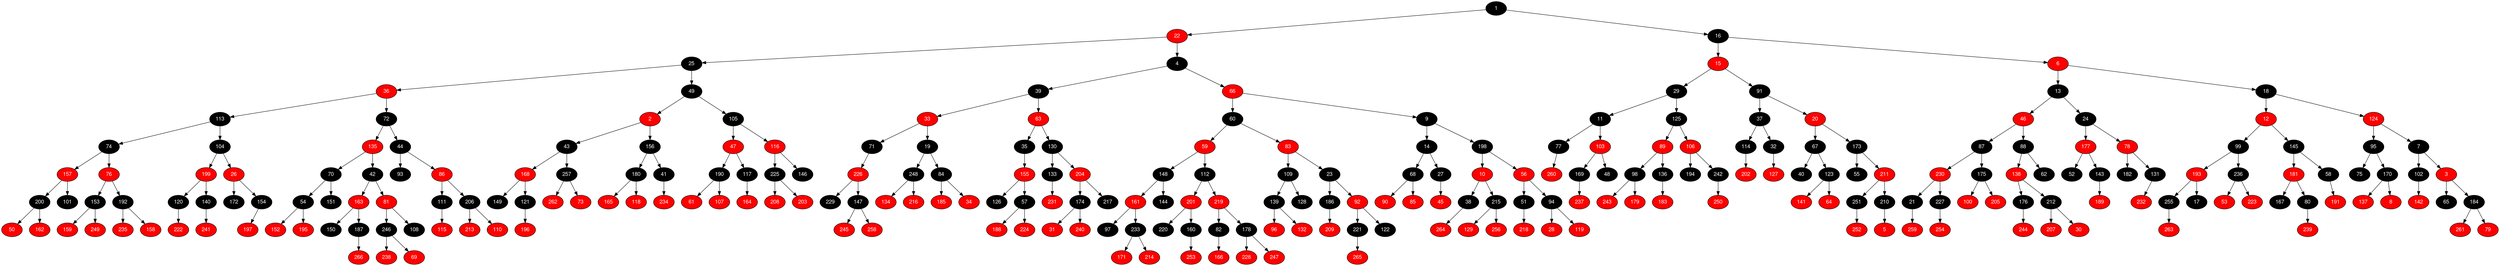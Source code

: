 digraph RB_Teste {
	node [fontname="Helvetica,Arial,sans-serif" style="filled"]
	edge [fontname="Helvetica,Arial,sans-serif" color="black"]

	{
		node [fillcolor=" black" fontcolor=" white"] 1 
		node [fillcolor=" red" fontcolor=" white"] 22 
		node [fillcolor=" black" fontcolor=" white"] 25 
		node [fillcolor=" red" fontcolor=" white"] 36 
		node [fillcolor=" black" fontcolor=" white"] 113 
		node [fillcolor=" black" fontcolor=" white"] 74 
		node [fillcolor=" red" fontcolor=" white"] 157 
		node [fillcolor=" black" fontcolor=" white"] 200 
		node [fillcolor=" red" fontcolor=" white"] 50 
		node [fillcolor=" red" fontcolor=" white"] 162 
		node [fillcolor=" black" fontcolor=" white"] 101 
		node [fillcolor=" red" fontcolor=" white"] 76 
		node [fillcolor=" black" fontcolor=" white"] 153 
		node [fillcolor=" red" fontcolor=" white"] 159 
		node [fillcolor=" red" fontcolor=" white"] 249 
		node [fillcolor=" black" fontcolor=" white"] 192 
		node [fillcolor=" red" fontcolor=" white"] 235 
		node [fillcolor=" red" fontcolor=" white"] 158 
		node [fillcolor=" black" fontcolor=" white"] 104 
		node [fillcolor=" red" fontcolor=" white"] 199 
		node [fillcolor=" black" fontcolor=" white"] 120 
		node [fillcolor=" red" fontcolor=" white"] 222 
		node [fillcolor=" black" fontcolor=" white"] 140 
		node [fillcolor=" red" fontcolor=" white"] 241 
		node [fillcolor=" red" fontcolor=" white"] 26 
		node [fillcolor=" black" fontcolor=" white"] 172 
		node [fillcolor=" black" fontcolor=" white"] 154 
		node [fillcolor=" red" fontcolor=" white"] 197 
		node [fillcolor=" black" fontcolor=" white"] 72 
		node [fillcolor=" red" fontcolor=" white"] 135 
		node [fillcolor=" black" fontcolor=" white"] 70 
		node [fillcolor=" black" fontcolor=" white"] 54 
		node [fillcolor=" red" fontcolor=" white"] 152 
		node [fillcolor=" red" fontcolor=" white"] 195 
		node [fillcolor=" black" fontcolor=" white"] 151 
		node [fillcolor=" black" fontcolor=" white"] 42 
		node [fillcolor=" red" fontcolor=" white"] 163 
		node [fillcolor=" black" fontcolor=" white"] 150 
		node [fillcolor=" black" fontcolor=" white"] 187 
		node [fillcolor=" red" fontcolor=" white"] 266 
		node [fillcolor=" red" fontcolor=" white"] 81 
		node [fillcolor=" black" fontcolor=" white"] 246 
		node [fillcolor=" red" fontcolor=" white"] 238 
		node [fillcolor=" red" fontcolor=" white"] 69 
		node [fillcolor=" black" fontcolor=" white"] 108 
		node [fillcolor=" black" fontcolor=" white"] 44 
		node [fillcolor=" black" fontcolor=" white"] 93 
		node [fillcolor=" red" fontcolor=" white"] 86 
		node [fillcolor=" black" fontcolor=" white"] 111 
		node [fillcolor=" red" fontcolor=" white"] 115 
		node [fillcolor=" black" fontcolor=" white"] 206 
		node [fillcolor=" red" fontcolor=" white"] 213 
		node [fillcolor=" red" fontcolor=" white"] 110 
		node [fillcolor=" black" fontcolor=" white"] 49 
		node [fillcolor=" red" fontcolor=" white"] 2 
		node [fillcolor=" black" fontcolor=" white"] 43 
		node [fillcolor=" red" fontcolor=" white"] 168 
		node [fillcolor=" black" fontcolor=" white"] 149 
		node [fillcolor=" black" fontcolor=" white"] 121 
		node [fillcolor=" red" fontcolor=" white"] 196 
		node [fillcolor=" black" fontcolor=" white"] 257 
		node [fillcolor=" red" fontcolor=" white"] 262 
		node [fillcolor=" red" fontcolor=" white"] 73 
		node [fillcolor=" black" fontcolor=" white"] 156 
		node [fillcolor=" black" fontcolor=" white"] 180 
		node [fillcolor=" red" fontcolor=" white"] 165 
		node [fillcolor=" red" fontcolor=" white"] 118 
		node [fillcolor=" black" fontcolor=" white"] 41 
		node [fillcolor=" red" fontcolor=" white"] 234 
		node [fillcolor=" black" fontcolor=" white"] 105 
		node [fillcolor=" red" fontcolor=" white"] 47 
		node [fillcolor=" black" fontcolor=" white"] 190 
		node [fillcolor=" red" fontcolor=" white"] 61 
		node [fillcolor=" red" fontcolor=" white"] 107 
		node [fillcolor=" black" fontcolor=" white"] 117 
		node [fillcolor=" red" fontcolor=" white"] 164 
		node [fillcolor=" red" fontcolor=" white"] 116 
		node [fillcolor=" black" fontcolor=" white"] 225 
		node [fillcolor=" red" fontcolor=" white"] 208 
		node [fillcolor=" red" fontcolor=" white"] 203 
		node [fillcolor=" black" fontcolor=" white"] 146 
		node [fillcolor=" black" fontcolor=" white"] 4 
		node [fillcolor=" black" fontcolor=" white"] 39 
		node [fillcolor=" red" fontcolor=" white"] 33 
		node [fillcolor=" black" fontcolor=" white"] 71 
		node [fillcolor=" red" fontcolor=" white"] 226 
		node [fillcolor=" black" fontcolor=" white"] 229 
		node [fillcolor=" black" fontcolor=" white"] 147 
		node [fillcolor=" red" fontcolor=" white"] 245 
		node [fillcolor=" red" fontcolor=" white"] 258 
		node [fillcolor=" black" fontcolor=" white"] 19 
		node [fillcolor=" black" fontcolor=" white"] 248 
		node [fillcolor=" red" fontcolor=" white"] 134 
		node [fillcolor=" red" fontcolor=" white"] 216 
		node [fillcolor=" black" fontcolor=" white"] 84 
		node [fillcolor=" red" fontcolor=" white"] 185 
		node [fillcolor=" red" fontcolor=" white"] 34 
		node [fillcolor=" red" fontcolor=" white"] 63 
		node [fillcolor=" black" fontcolor=" white"] 35 
		node [fillcolor=" red" fontcolor=" white"] 155 
		node [fillcolor=" black" fontcolor=" white"] 126 
		node [fillcolor=" black" fontcolor=" white"] 57 
		node [fillcolor=" red" fontcolor=" white"] 188 
		node [fillcolor=" red" fontcolor=" white"] 224 
		node [fillcolor=" black" fontcolor=" white"] 130 
		node [fillcolor=" black" fontcolor=" white"] 133 
		node [fillcolor=" red" fontcolor=" white"] 231 
		node [fillcolor=" red" fontcolor=" white"] 204 
		node [fillcolor=" black" fontcolor=" white"] 174 
		node [fillcolor=" red" fontcolor=" white"] 31 
		node [fillcolor=" red" fontcolor=" white"] 240 
		node [fillcolor=" black" fontcolor=" white"] 217 
		node [fillcolor=" red" fontcolor=" white"] 66 
		node [fillcolor=" black" fontcolor=" white"] 60 
		node [fillcolor=" red" fontcolor=" white"] 59 
		node [fillcolor=" black" fontcolor=" white"] 148 
		node [fillcolor=" red" fontcolor=" white"] 161 
		node [fillcolor=" black" fontcolor=" white"] 97 
		node [fillcolor=" black" fontcolor=" white"] 233 
		node [fillcolor=" red" fontcolor=" white"] 171 
		node [fillcolor=" red" fontcolor=" white"] 214 
		node [fillcolor=" black" fontcolor=" white"] 144 
		node [fillcolor=" black" fontcolor=" white"] 112 
		node [fillcolor=" red" fontcolor=" white"] 201 
		node [fillcolor=" black" fontcolor=" white"] 220 
		node [fillcolor=" black" fontcolor=" white"] 160 
		node [fillcolor=" red" fontcolor=" white"] 253 
		node [fillcolor=" red" fontcolor=" white"] 219 
		node [fillcolor=" black" fontcolor=" white"] 82 
		node [fillcolor=" red" fontcolor=" white"] 166 
		node [fillcolor=" black" fontcolor=" white"] 178 
		node [fillcolor=" red" fontcolor=" white"] 228 
		node [fillcolor=" red" fontcolor=" white"] 247 
		node [fillcolor=" red" fontcolor=" white"] 83 
		node [fillcolor=" black" fontcolor=" white"] 109 
		node [fillcolor=" black" fontcolor=" white"] 139 
		node [fillcolor=" red" fontcolor=" white"] 96 
		node [fillcolor=" red" fontcolor=" white"] 132 
		node [fillcolor=" black" fontcolor=" white"] 128 
		node [fillcolor=" black" fontcolor=" white"] 23 
		node [fillcolor=" black" fontcolor=" white"] 186 
		node [fillcolor=" red" fontcolor=" white"] 209 
		node [fillcolor=" red" fontcolor=" white"] 92 
		node [fillcolor=" black" fontcolor=" white"] 221 
		node [fillcolor=" red" fontcolor=" white"] 265 
		node [fillcolor=" black" fontcolor=" white"] 122 
		node [fillcolor=" black" fontcolor=" white"] 9 
		node [fillcolor=" black" fontcolor=" white"] 14 
		node [fillcolor=" black" fontcolor=" white"] 68 
		node [fillcolor=" red" fontcolor=" white"] 90 
		node [fillcolor=" red" fontcolor=" white"] 85 
		node [fillcolor=" black" fontcolor=" white"] 27 
		node [fillcolor=" red" fontcolor=" white"] 45 
		node [fillcolor=" black" fontcolor=" white"] 198 
		node [fillcolor=" red" fontcolor=" white"] 10 
		node [fillcolor=" black" fontcolor=" white"] 38 
		node [fillcolor=" red" fontcolor=" white"] 264 
		node [fillcolor=" black" fontcolor=" white"] 215 
		node [fillcolor=" red" fontcolor=" white"] 129 
		node [fillcolor=" red" fontcolor=" white"] 256 
		node [fillcolor=" red" fontcolor=" white"] 56 
		node [fillcolor=" black" fontcolor=" white"] 51 
		node [fillcolor=" red" fontcolor=" white"] 218 
		node [fillcolor=" black" fontcolor=" white"] 94 
		node [fillcolor=" red" fontcolor=" white"] 28 
		node [fillcolor=" red" fontcolor=" white"] 119 
		node [fillcolor=" black" fontcolor=" white"] 16 
		node [fillcolor=" red" fontcolor=" white"] 15 
		node [fillcolor=" black" fontcolor=" white"] 29 
		node [fillcolor=" black" fontcolor=" white"] 11 
		node [fillcolor=" black" fontcolor=" white"] 77 
		node [fillcolor=" red" fontcolor=" white"] 260 
		node [fillcolor=" red" fontcolor=" white"] 103 
		node [fillcolor=" black" fontcolor=" white"] 169 
		node [fillcolor=" red" fontcolor=" white"] 237 
		node [fillcolor=" black" fontcolor=" white"] 48 
		node [fillcolor=" black" fontcolor=" white"] 125 
		node [fillcolor=" red" fontcolor=" white"] 89 
		node [fillcolor=" black" fontcolor=" white"] 98 
		node [fillcolor=" red" fontcolor=" white"] 243 
		node [fillcolor=" red" fontcolor=" white"] 179 
		node [fillcolor=" black" fontcolor=" white"] 136 
		node [fillcolor=" red" fontcolor=" white"] 183 
		node [fillcolor=" red" fontcolor=" white"] 106 
		node [fillcolor=" black" fontcolor=" white"] 194 
		node [fillcolor=" black" fontcolor=" white"] 242 
		node [fillcolor=" red" fontcolor=" white"] 250 
		node [fillcolor=" black" fontcolor=" white"] 91 
		node [fillcolor=" black" fontcolor=" white"] 37 
		node [fillcolor=" black" fontcolor=" white"] 114 
		node [fillcolor=" red" fontcolor=" white"] 202 
		node [fillcolor=" black" fontcolor=" white"] 32 
		node [fillcolor=" red" fontcolor=" white"] 127 
		node [fillcolor=" red" fontcolor=" white"] 20 
		node [fillcolor=" black" fontcolor=" white"] 67 
		node [fillcolor=" black" fontcolor=" white"] 40 
		node [fillcolor=" black" fontcolor=" white"] 123 
		node [fillcolor=" red" fontcolor=" white"] 141 
		node [fillcolor=" red" fontcolor=" white"] 64 
		node [fillcolor=" black" fontcolor=" white"] 173 
		node [fillcolor=" black" fontcolor=" white"] 55 
		node [fillcolor=" red" fontcolor=" white"] 211 
		node [fillcolor=" black" fontcolor=" white"] 251 
		node [fillcolor=" red" fontcolor=" white"] 252 
		node [fillcolor=" black" fontcolor=" white"] 210 
		node [fillcolor=" red" fontcolor=" white"] 5 
		node [fillcolor=" red" fontcolor=" white"] 6 
		node [fillcolor=" black" fontcolor=" white"] 13 
		node [fillcolor=" red" fontcolor=" white"] 46 
		node [fillcolor=" black" fontcolor=" white"] 87 
		node [fillcolor=" red" fontcolor=" white"] 230 
		node [fillcolor=" black" fontcolor=" white"] 21 
		node [fillcolor=" red" fontcolor=" white"] 259 
		node [fillcolor=" black" fontcolor=" white"] 227 
		node [fillcolor=" red" fontcolor=" white"] 254 
		node [fillcolor=" black" fontcolor=" white"] 175 
		node [fillcolor=" red" fontcolor=" white"] 100 
		node [fillcolor=" red" fontcolor=" white"] 205 
		node [fillcolor=" black" fontcolor=" white"] 88 
		node [fillcolor=" red" fontcolor=" white"] 138 
		node [fillcolor=" black" fontcolor=" white"] 176 
		node [fillcolor=" red" fontcolor=" white"] 244 
		node [fillcolor=" black" fontcolor=" white"] 212 
		node [fillcolor=" red" fontcolor=" white"] 207 
		node [fillcolor=" red" fontcolor=" white"] 30 
		node [fillcolor=" black" fontcolor=" white"] 62 
		node [fillcolor=" black" fontcolor=" white"] 24 
		node [fillcolor=" red" fontcolor=" white"] 177 
		node [fillcolor=" black" fontcolor=" white"] 52 
		node [fillcolor=" black" fontcolor=" white"] 143 
		node [fillcolor=" red" fontcolor=" white"] 189 
		node [fillcolor=" red" fontcolor=" white"] 78 
		node [fillcolor=" black" fontcolor=" white"] 182 
		node [fillcolor=" black" fontcolor=" white"] 131 
		node [fillcolor=" red" fontcolor=" white"] 232 
		node [fillcolor=" black" fontcolor=" white"] 18 
		node [fillcolor=" red" fontcolor=" white"] 12 
		node [fillcolor=" black" fontcolor=" white"] 99 
		node [fillcolor=" red" fontcolor=" white"] 193 
		node [fillcolor=" black" fontcolor=" white"] 255 
		node [fillcolor=" red" fontcolor=" white"] 263 
		node [fillcolor=" black" fontcolor=" white"] 17 
		node [fillcolor=" black" fontcolor=" white"] 236 
		node [fillcolor=" red" fontcolor=" white"] 53 
		node [fillcolor=" red" fontcolor=" white"] 223 
		node [fillcolor=" black" fontcolor=" white"] 145 
		node [fillcolor=" red" fontcolor=" white"] 181 
		node [fillcolor=" black" fontcolor=" white"] 167 
		node [fillcolor=" black" fontcolor=" white"] 80 
		node [fillcolor=" red" fontcolor=" white"] 239 
		node [fillcolor=" black" fontcolor=" white"] 58 
		node [fillcolor=" red" fontcolor=" white"] 191 
		node [fillcolor=" red" fontcolor=" white"] 124 
		node [fillcolor=" black" fontcolor=" white"] 95 
		node [fillcolor=" black" fontcolor=" white"] 75 
		node [fillcolor=" black" fontcolor=" white"] 170 
		node [fillcolor=" red" fontcolor=" white"] 137 
		node [fillcolor=" red" fontcolor=" white"] 8 
		node [fillcolor=" black" fontcolor=" white"] 7 
		node [fillcolor=" black" fontcolor=" white"] 102 
		node [fillcolor=" red" fontcolor=" white"] 142 
		node [fillcolor=" red" fontcolor=" white"] 3 
		node [fillcolor=" black" fontcolor=" white"] 65 
		node [fillcolor=" black" fontcolor=" white"] 184 
		node [fillcolor=" red" fontcolor=" white"] 261 
		node [fillcolor=" red" fontcolor=" white"] 79 
	}

	1 -> 22 
	1 -> 16 
	22 -> 25 
	22 -> 4 
	25 -> 36 
	25 -> 49 
	36 -> 113 
	36 -> 72 
	113 -> 74 
	113 -> 104 
	74 -> 157 
	74 -> 76 
	157 -> 200 
	157 -> 101 
	200 -> 50 
	200 -> 162 
	76 -> 153 
	76 -> 192 
	153 -> 159 
	153 -> 249 
	192 -> 235 
	192 -> 158 
	104 -> 199 
	104 -> 26 
	199 -> 120 
	199 -> 140 
	120 -> 222 
	140 -> 241 
	26 -> 172 
	26 -> 154 
	154 -> 197 
	72 -> 135 
	72 -> 44 
	135 -> 70 
	135 -> 42 
	70 -> 54 
	70 -> 151 
	54 -> 152 
	54 -> 195 
	42 -> 163 
	42 -> 81 
	163 -> 150 
	163 -> 187 
	187 -> 266 
	81 -> 246 
	81 -> 108 
	246 -> 238 
	246 -> 69 
	44 -> 93 
	44 -> 86 
	86 -> 111 
	86 -> 206 
	111 -> 115 
	206 -> 213 
	206 -> 110 
	49 -> 2 
	49 -> 105 
	2 -> 43 
	2 -> 156 
	43 -> 168 
	43 -> 257 
	168 -> 149 
	168 -> 121 
	121 -> 196 
	257 -> 262 
	257 -> 73 
	156 -> 180 
	156 -> 41 
	180 -> 165 
	180 -> 118 
	41 -> 234 
	105 -> 47 
	105 -> 116 
	47 -> 190 
	47 -> 117 
	190 -> 61 
	190 -> 107 
	117 -> 164 
	116 -> 225 
	116 -> 146 
	225 -> 208 
	225 -> 203 
	4 -> 39 
	4 -> 66 
	39 -> 33 
	39 -> 63 
	33 -> 71 
	33 -> 19 
	71 -> 226 
	226 -> 229 
	226 -> 147 
	147 -> 245 
	147 -> 258 
	19 -> 248 
	19 -> 84 
	248 -> 134 
	248 -> 216 
	84 -> 185 
	84 -> 34 
	63 -> 35 
	63 -> 130 
	35 -> 155 
	155 -> 126 
	155 -> 57 
	57 -> 188 
	57 -> 224 
	130 -> 133 
	130 -> 204 
	133 -> 231 
	204 -> 174 
	204 -> 217 
	174 -> 31 
	174 -> 240 
	66 -> 60 
	66 -> 9 
	60 -> 59 
	60 -> 83 
	59 -> 148 
	59 -> 112 
	148 -> 161 
	148 -> 144 
	161 -> 97 
	161 -> 233 
	233 -> 171 
	233 -> 214 
	112 -> 201 
	112 -> 219 
	201 -> 220 
	201 -> 160 
	160 -> 253 
	219 -> 82 
	219 -> 178 
	82 -> 166 
	178 -> 228 
	178 -> 247 
	83 -> 109 
	83 -> 23 
	109 -> 139 
	109 -> 128 
	139 -> 96 
	139 -> 132 
	23 -> 186 
	23 -> 92 
	186 -> 209 
	92 -> 221 
	92 -> 122 
	221 -> 265 
	9 -> 14 
	9 -> 198 
	14 -> 68 
	14 -> 27 
	68 -> 90 
	68 -> 85 
	27 -> 45 
	198 -> 10 
	198 -> 56 
	10 -> 38 
	10 -> 215 
	38 -> 264 
	215 -> 129 
	215 -> 256 
	56 -> 51 
	56 -> 94 
	51 -> 218 
	94 -> 28 
	94 -> 119 
	16 -> 15 
	16 -> 6 
	15 -> 29 
	15 -> 91 
	29 -> 11 
	29 -> 125 
	11 -> 77 
	11 -> 103 
	77 -> 260 
	103 -> 169 
	103 -> 48 
	169 -> 237 
	125 -> 89 
	125 -> 106 
	89 -> 98 
	89 -> 136 
	98 -> 243 
	98 -> 179 
	136 -> 183 
	106 -> 194 
	106 -> 242 
	242 -> 250 
	91 -> 37 
	91 -> 20 
	37 -> 114 
	37 -> 32 
	114 -> 202 
	32 -> 127 
	20 -> 67 
	20 -> 173 
	67 -> 40 
	67 -> 123 
	123 -> 141 
	123 -> 64 
	173 -> 55 
	173 -> 211 
	211 -> 251 
	211 -> 210 
	251 -> 252 
	210 -> 5 
	6 -> 13 
	6 -> 18 
	13 -> 46 
	13 -> 24 
	46 -> 87 
	46 -> 88 
	87 -> 230 
	87 -> 175 
	230 -> 21 
	230 -> 227 
	21 -> 259 
	227 -> 254 
	175 -> 100 
	175 -> 205 
	88 -> 138 
	88 -> 62 
	138 -> 176 
	138 -> 212 
	176 -> 244 
	212 -> 207 
	212 -> 30 
	24 -> 177 
	24 -> 78 
	177 -> 52 
	177 -> 143 
	143 -> 189 
	78 -> 182 
	78 -> 131 
	131 -> 232 
	18 -> 12 
	18 -> 124 
	12 -> 99 
	12 -> 145 
	99 -> 193 
	99 -> 236 
	193 -> 255 
	193 -> 17 
	255 -> 263 
	236 -> 53 
	236 -> 223 
	145 -> 181 
	145 -> 58 
	181 -> 167 
	181 -> 80 
	80 -> 239 
	58 -> 191 
	124 -> 95 
	124 -> 7 
	95 -> 75 
	95 -> 170 
	170 -> 137 
	170 -> 8 
	7 -> 102 
	7 -> 3 
	102 -> 142 
	3 -> 65 
	3 -> 184 
	184 -> 261 
	184 -> 79 
}
